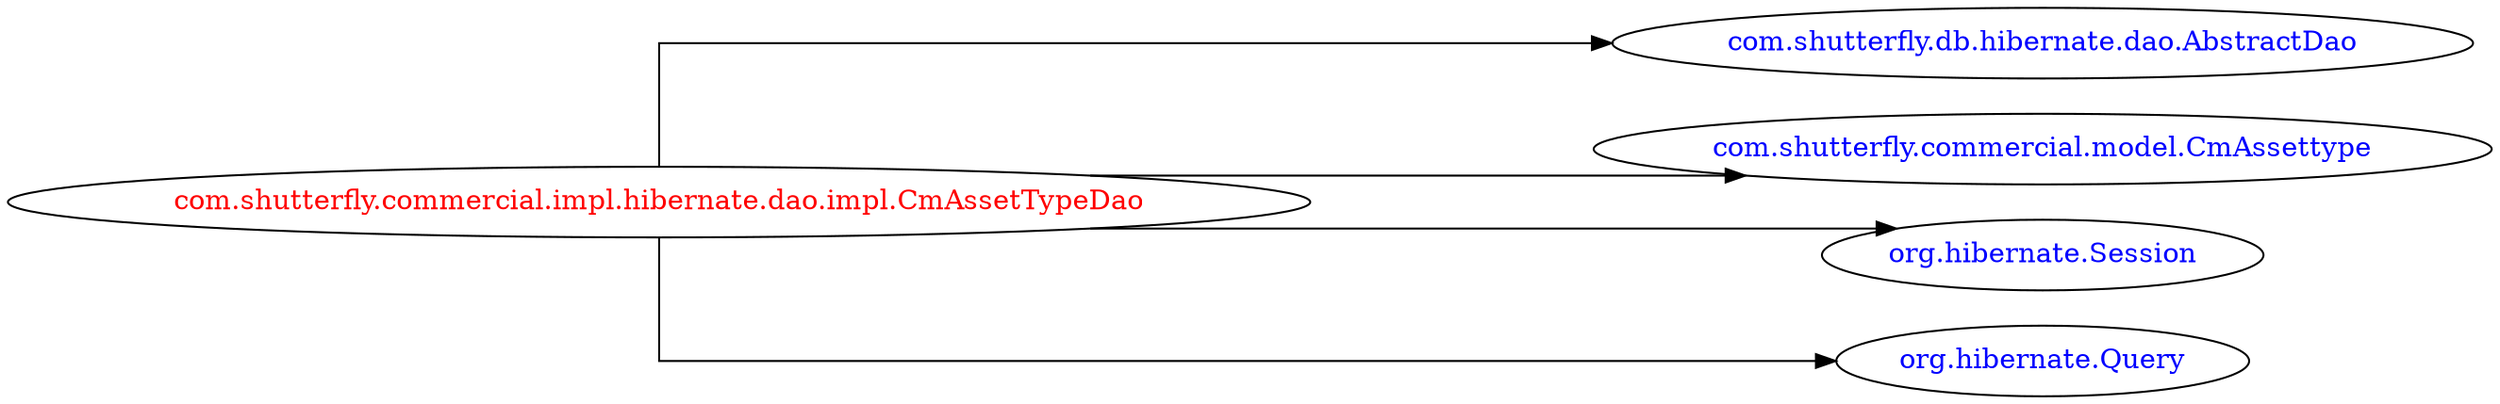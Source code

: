 digraph dependencyGraph {
 concentrate=true;
 ranksep="2.0";
 rankdir="LR"; 
 splines="ortho";
"com.shutterfly.commercial.impl.hibernate.dao.impl.CmAssetTypeDao" [fontcolor="red"];
"com.shutterfly.db.hibernate.dao.AbstractDao" [ fontcolor="blue" ];
"com.shutterfly.commercial.impl.hibernate.dao.impl.CmAssetTypeDao"->"com.shutterfly.db.hibernate.dao.AbstractDao";
"com.shutterfly.commercial.model.CmAssettype" [ fontcolor="blue" ];
"com.shutterfly.commercial.impl.hibernate.dao.impl.CmAssetTypeDao"->"com.shutterfly.commercial.model.CmAssettype";
"org.hibernate.Session" [ fontcolor="blue" ];
"com.shutterfly.commercial.impl.hibernate.dao.impl.CmAssetTypeDao"->"org.hibernate.Session";
"org.hibernate.Query" [ fontcolor="blue" ];
"com.shutterfly.commercial.impl.hibernate.dao.impl.CmAssetTypeDao"->"org.hibernate.Query";
}